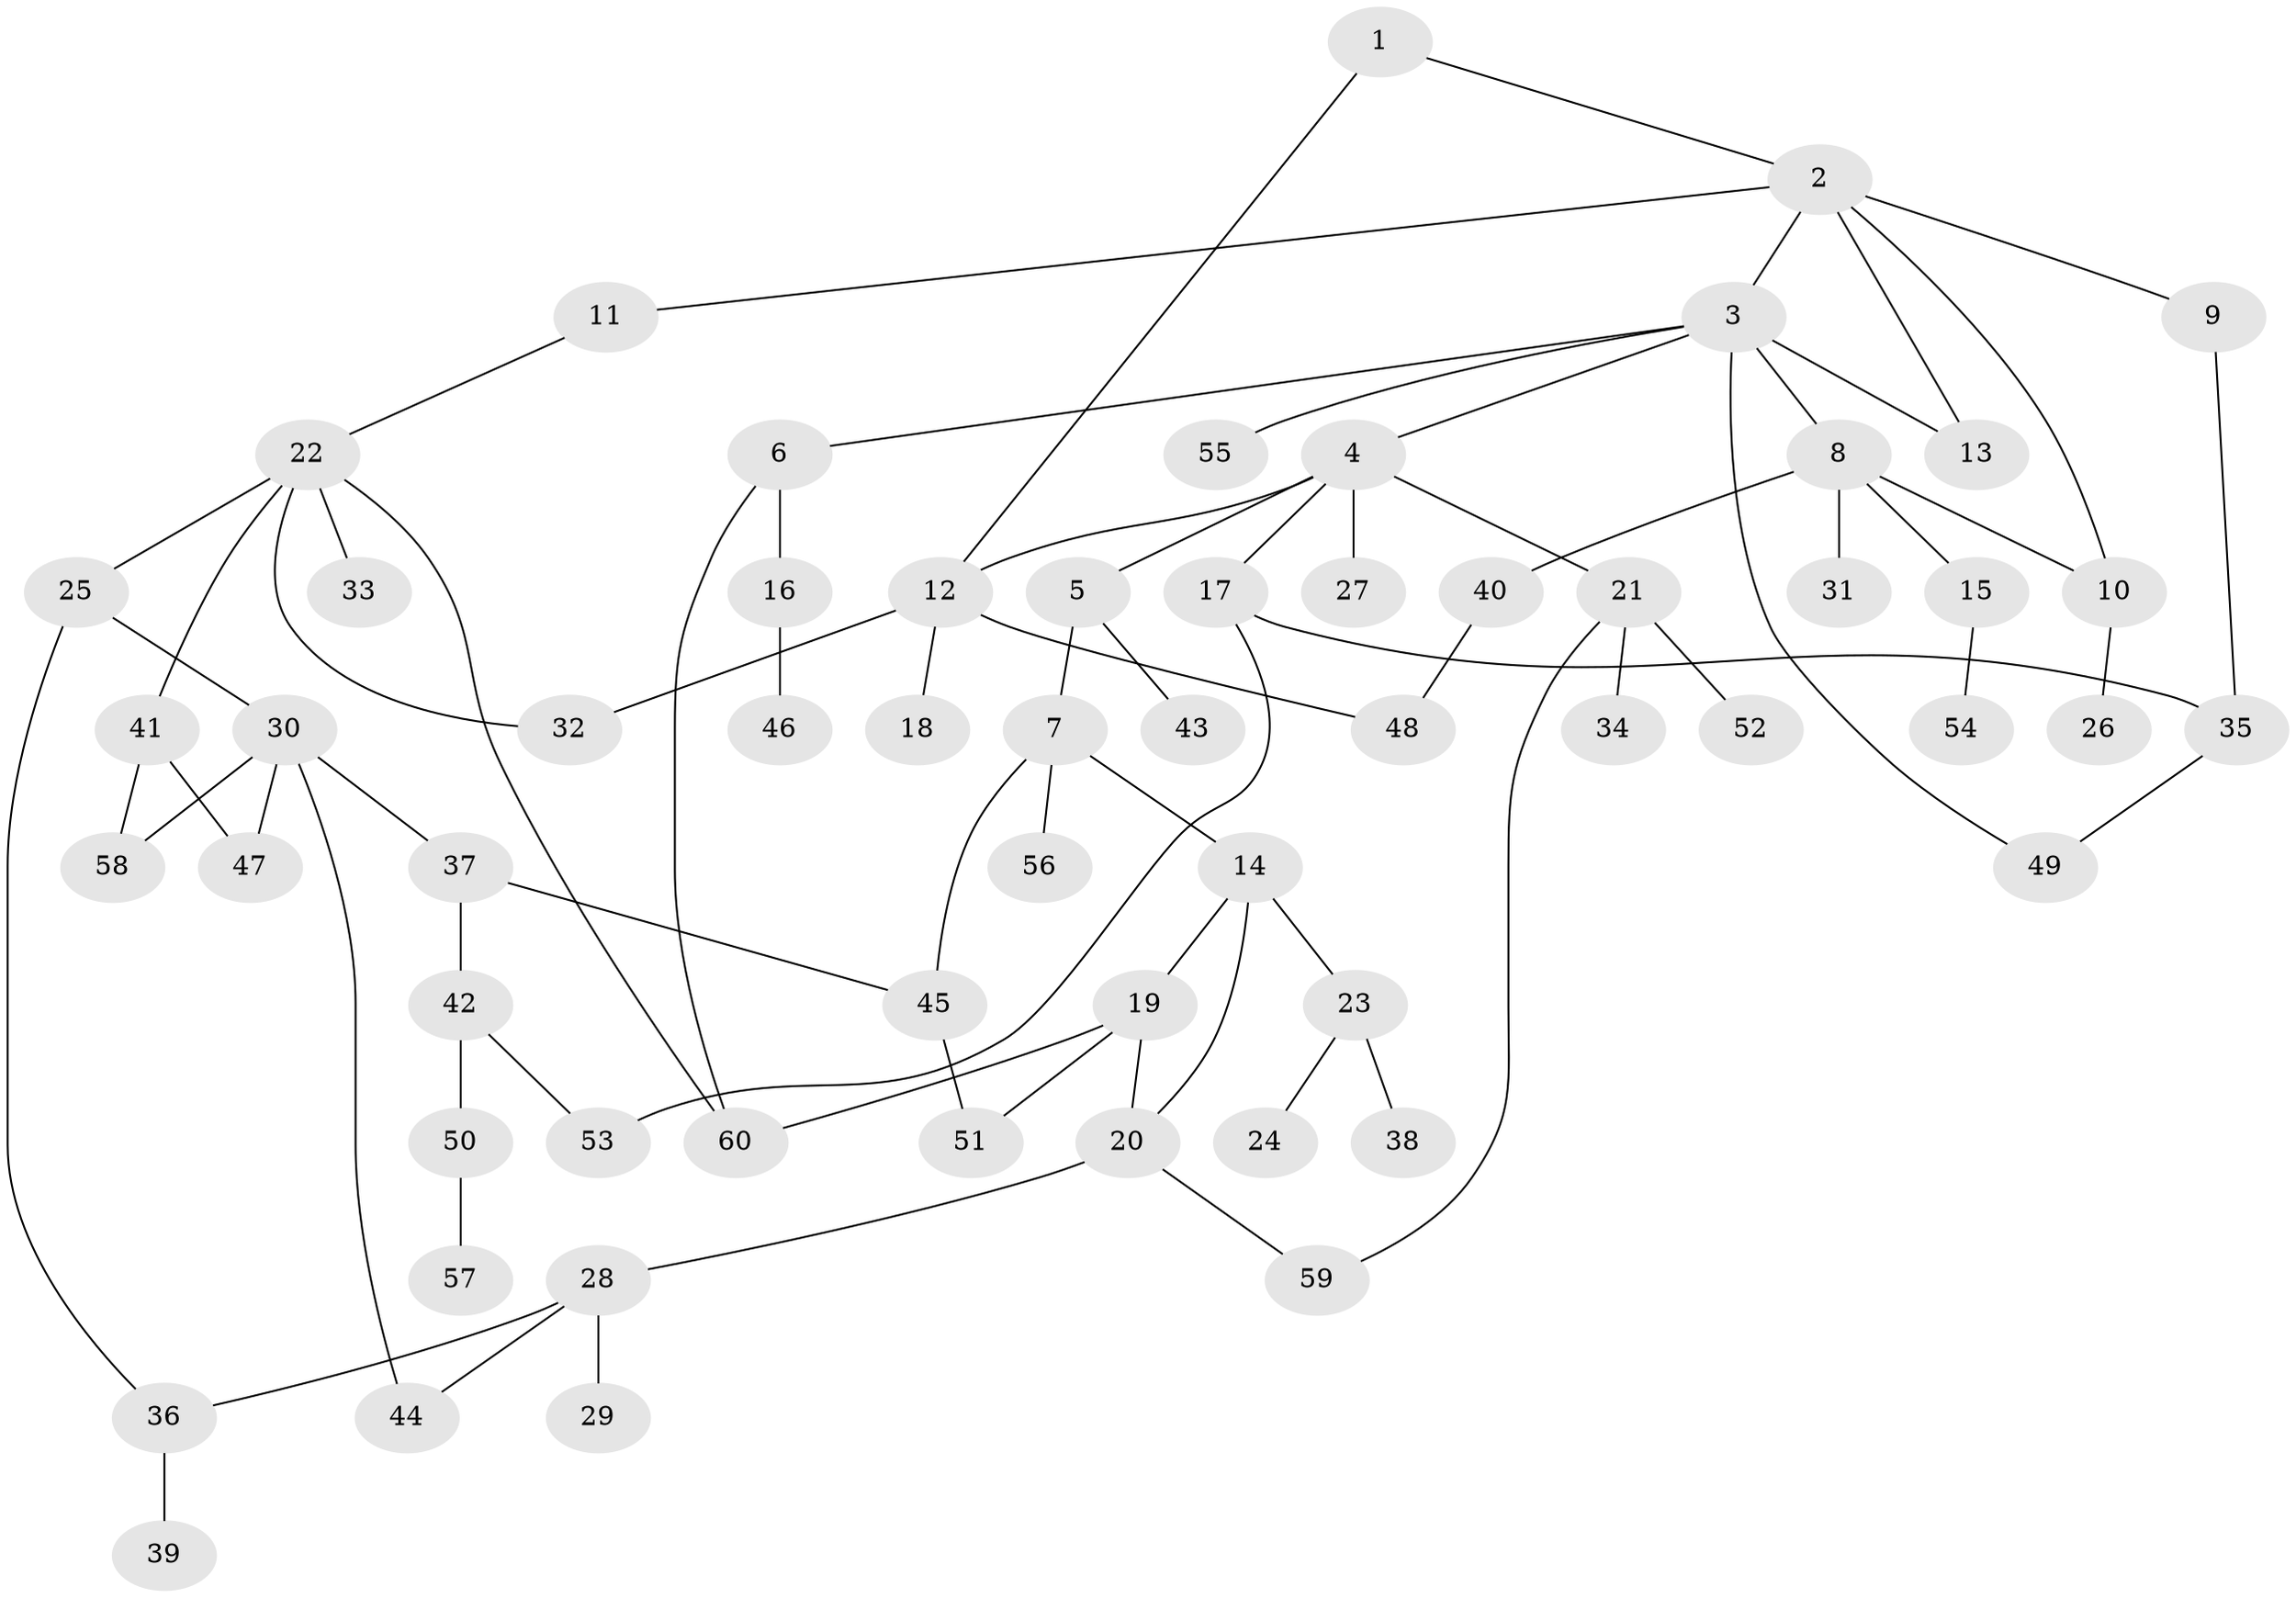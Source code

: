 // Generated by graph-tools (version 1.1) at 2025/00/03/09/25 03:00:59]
// undirected, 60 vertices, 77 edges
graph export_dot {
graph [start="1"]
  node [color=gray90,style=filled];
  1;
  2;
  3;
  4;
  5;
  6;
  7;
  8;
  9;
  10;
  11;
  12;
  13;
  14;
  15;
  16;
  17;
  18;
  19;
  20;
  21;
  22;
  23;
  24;
  25;
  26;
  27;
  28;
  29;
  30;
  31;
  32;
  33;
  34;
  35;
  36;
  37;
  38;
  39;
  40;
  41;
  42;
  43;
  44;
  45;
  46;
  47;
  48;
  49;
  50;
  51;
  52;
  53;
  54;
  55;
  56;
  57;
  58;
  59;
  60;
  1 -- 2;
  1 -- 12;
  2 -- 3;
  2 -- 9;
  2 -- 11;
  2 -- 13;
  2 -- 10;
  3 -- 4;
  3 -- 6;
  3 -- 8;
  3 -- 13;
  3 -- 55;
  3 -- 49;
  4 -- 5;
  4 -- 12;
  4 -- 17;
  4 -- 21;
  4 -- 27;
  5 -- 7;
  5 -- 43;
  6 -- 16;
  6 -- 60;
  7 -- 14;
  7 -- 45;
  7 -- 56;
  8 -- 10;
  8 -- 15;
  8 -- 31;
  8 -- 40;
  9 -- 35;
  10 -- 26;
  11 -- 22;
  12 -- 18;
  12 -- 32;
  12 -- 48;
  14 -- 19;
  14 -- 23;
  14 -- 20;
  15 -- 54;
  16 -- 46;
  17 -- 53;
  17 -- 35;
  19 -- 20;
  19 -- 60;
  19 -- 51;
  20 -- 28;
  20 -- 59;
  21 -- 34;
  21 -- 52;
  21 -- 59;
  22 -- 25;
  22 -- 33;
  22 -- 41;
  22 -- 32;
  22 -- 60;
  23 -- 24;
  23 -- 38;
  25 -- 30;
  25 -- 36;
  28 -- 29;
  28 -- 36;
  28 -- 44;
  30 -- 37;
  30 -- 58;
  30 -- 44;
  30 -- 47;
  35 -- 49;
  36 -- 39;
  37 -- 42;
  37 -- 45;
  40 -- 48;
  41 -- 47;
  41 -- 58;
  42 -- 50;
  42 -- 53;
  45 -- 51;
  50 -- 57;
}
